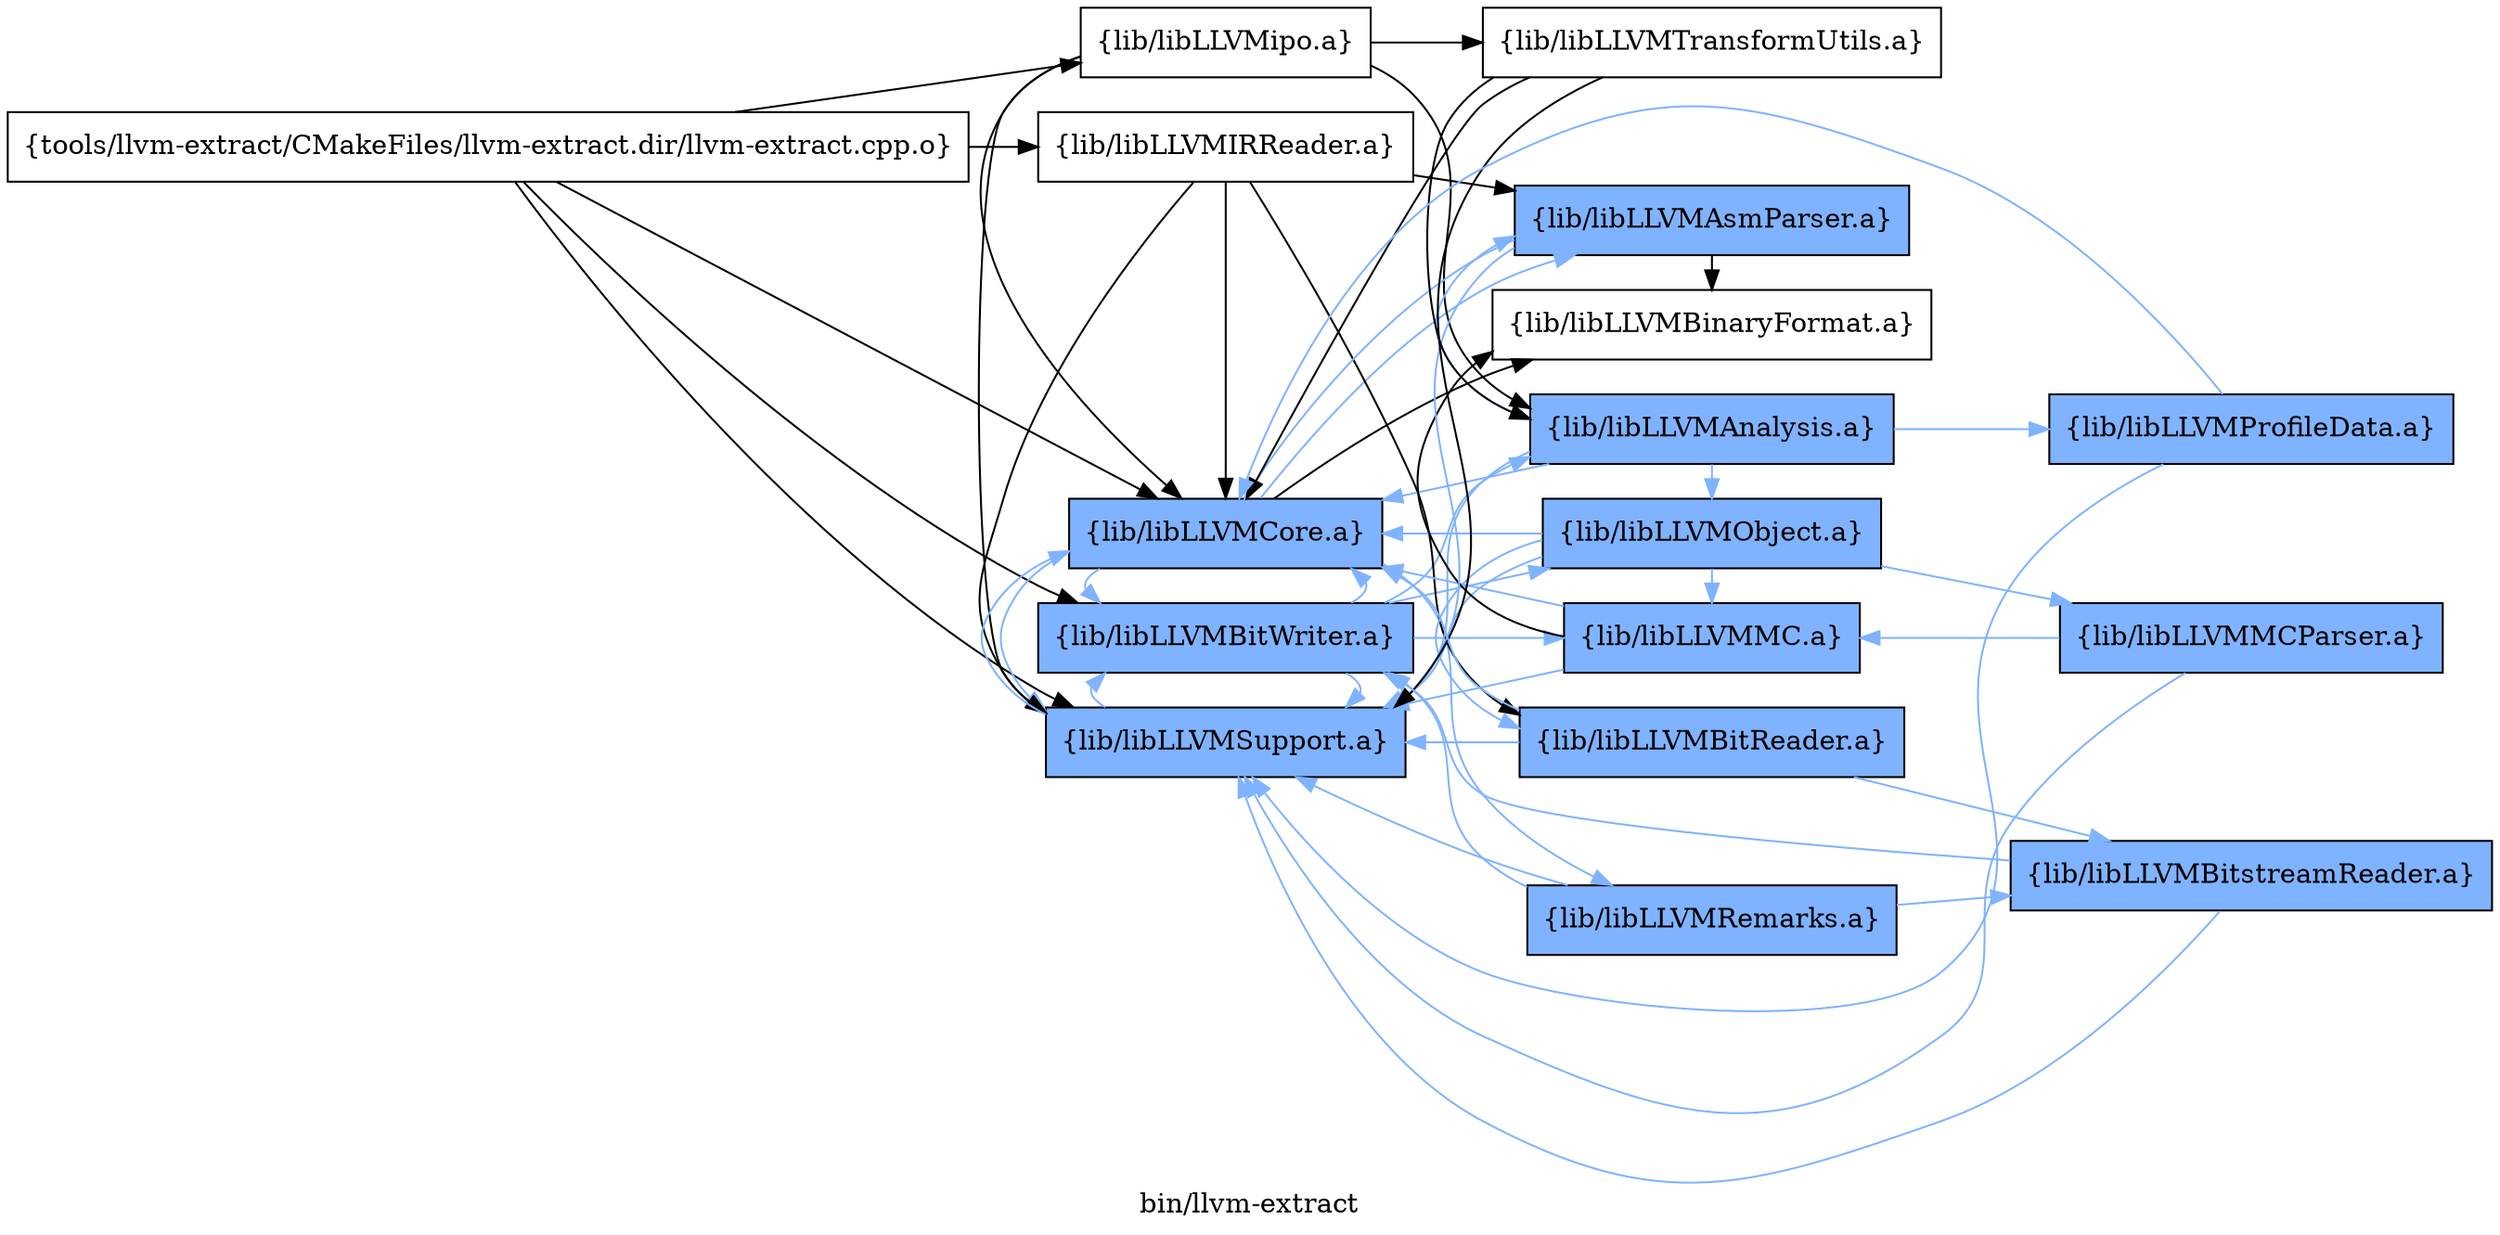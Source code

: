 digraph "bin/llvm-extract" {
	label="bin/llvm-extract";
	rankdir=LR;
	{ rank=same; Node0x558c159e40e8;  }
	{ rank=same; Node0x558c159e1d98; Node0x558c159e4188; Node0x558c159e3b98; Node0x558c159e36e8; Node0x558c159e3198;  }
	{ rank=same; Node0x558c159e7158; Node0x558c159e76a8; Node0x558c159e5858; Node0x558c159e53a8; Node0x558c159e4ea8; Node0x558c159e9d18; Node0x558c159e72e8; Node0x558c159e7b58;  }

	Node0x558c159e40e8 [shape=record,shape=box,group=0,label="{tools/llvm-extract/CMakeFiles/llvm-extract.dir/llvm-extract.cpp.o}"];
	Node0x558c159e40e8 -> Node0x558c159e1d98;
	Node0x558c159e40e8 -> Node0x558c159e4188;
	Node0x558c159e40e8 -> Node0x558c159e3b98;
	Node0x558c159e40e8 -> Node0x558c159e36e8;
	Node0x558c159e40e8 -> Node0x558c159e3198;
	Node0x558c159e1d98 [shape=record,shape=box,group=1,style=filled,fillcolor="0.600000 0.5 1",label="{lib/libLLVMBitWriter.a}"];
	Node0x558c159e1d98 -> Node0x558c159e4188[color="0.600000 0.5 1"];
	Node0x558c159e1d98 -> Node0x558c159e3198[color="0.600000 0.5 1"];
	Node0x558c159e1d98 -> Node0x558c159e7158[color="0.600000 0.5 1"];
	Node0x558c159e1d98 -> Node0x558c159e76a8[color="0.600000 0.5 1"];
	Node0x558c159e1d98 -> Node0x558c159e5858[color="0.600000 0.5 1"];
	Node0x558c159e4188 [shape=record,shape=box,group=1,style=filled,fillcolor="0.600000 0.5 1",label="{lib/libLLVMCore.a}"];
	Node0x558c159e4188 -> Node0x558c159e3198[color="0.600000 0.5 1"];
	Node0x558c159e4188 -> Node0x558c159e53a8;
	Node0x558c159e4188 -> Node0x558c159e1d98[color="0.600000 0.5 1"];
	Node0x558c159e4188 -> Node0x558c159e4ea8[color="0.600000 0.5 1"];
	Node0x558c159e4188 -> Node0x558c159e9d18[color="0.600000 0.5 1"];
	Node0x558c159e3b98 [shape=record,shape=box,group=0,label="{lib/libLLVMipo.a}"];
	Node0x558c159e3b98 -> Node0x558c159e4188;
	Node0x558c159e3b98 -> Node0x558c159e3198;
	Node0x558c159e3b98 -> Node0x558c159e72e8;
	Node0x558c159e3b98 -> Node0x558c159e7158;
	Node0x558c159e36e8 [shape=record,shape=box,group=0,label="{lib/libLLVMIRReader.a}"];
	Node0x558c159e36e8 -> Node0x558c159e4188;
	Node0x558c159e36e8 -> Node0x558c159e3198;
	Node0x558c159e36e8 -> Node0x558c159e9d18;
	Node0x558c159e36e8 -> Node0x558c159e7b58;
	Node0x558c159e3198 [shape=record,shape=box,group=1,style=filled,fillcolor="0.600000 0.5 1",label="{lib/libLLVMSupport.a}"];
	Node0x558c159e3198 -> Node0x558c159e4188[color="0.600000 0.5 1"];
	Node0x558c159e3198 -> Node0x558c159e1d98[color="0.600000 0.5 1"];
	Node0x558c159e7158 [shape=record,shape=box,group=1,style=filled,fillcolor="0.600000 0.5 1",label="{lib/libLLVMAnalysis.a}"];
	Node0x558c159e7158 -> Node0x558c159e4188[color="0.600000 0.5 1"];
	Node0x558c159e7158 -> Node0x558c159e3198[color="0.600000 0.5 1"];
	Node0x558c159e7158 -> Node0x558c159e9d18[color="0.600000 0.5 1"];
	Node0x558c159e7158 -> Node0x558c159e76a8[color="0.600000 0.5 1"];
	Node0x558c159e7158 -> Node0x558c159e4a48[color="0.600000 0.5 1"];
	Node0x558c159e76a8 [shape=record,shape=box,group=1,style=filled,fillcolor="0.600000 0.5 1",label="{lib/libLLVMObject.a}"];
	Node0x558c159e76a8 -> Node0x558c159e4188[color="0.600000 0.5 1"];
	Node0x558c159e76a8 -> Node0x558c159e3198[color="0.600000 0.5 1"];
	Node0x558c159e76a8 -> Node0x558c159e7b58[color="0.600000 0.5 1"];
	Node0x558c159e76a8 -> Node0x558c159e5858[color="0.600000 0.5 1"];
	Node0x558c159e76a8 -> Node0x558c159e5df8[color="0.600000 0.5 1"];
	Node0x558c159e5858 [shape=record,shape=box,group=1,style=filled,fillcolor="0.600000 0.5 1",label="{lib/libLLVMMC.a}"];
	Node0x558c159e5858 -> Node0x558c159e3198[color="0.600000 0.5 1"];
	Node0x558c159e5858 -> Node0x558c159e53a8;
	Node0x558c159e5858 -> Node0x558c159e4188[color="0.600000 0.5 1"];
	Node0x558c159e53a8 [shape=record,shape=box,group=0,label="{lib/libLLVMBinaryFormat.a}"];
	Node0x558c159e4ea8 [shape=record,shape=box,group=1,style=filled,fillcolor="0.600000 0.5 1",label="{lib/libLLVMRemarks.a}"];
	Node0x558c159e4ea8 -> Node0x558c159e3198[color="0.600000 0.5 1"];
	Node0x558c159e4ea8 -> Node0x558c159e1d98[color="0.600000 0.5 1"];
	Node0x558c159e4ea8 -> Node0x558c159e3968[color="0.600000 0.5 1"];
	Node0x558c159e72e8 [shape=record,shape=box,group=0,label="{lib/libLLVMTransformUtils.a}"];
	Node0x558c159e72e8 -> Node0x558c159e4188;
	Node0x558c159e72e8 -> Node0x558c159e3198;
	Node0x558c159e72e8 -> Node0x558c159e7158;
	Node0x558c159e9d18 [shape=record,shape=box,group=1,style=filled,fillcolor="0.600000 0.5 1",label="{lib/libLLVMAsmParser.a}"];
	Node0x558c159e9d18 -> Node0x558c159e4188[color="0.600000 0.5 1"];
	Node0x558c159e9d18 -> Node0x558c159e3198[color="0.600000 0.5 1"];
	Node0x558c159e9d18 -> Node0x558c159e53a8;
	Node0x558c159e7b58 [shape=record,shape=box,group=1,style=filled,fillcolor="0.600000 0.5 1",label="{lib/libLLVMBitReader.a}"];
	Node0x558c159e7b58 -> Node0x558c159e4188[color="0.600000 0.5 1"];
	Node0x558c159e7b58 -> Node0x558c159e3198[color="0.600000 0.5 1"];
	Node0x558c159e7b58 -> Node0x558c159e3968[color="0.600000 0.5 1"];
	Node0x558c159e4a48 [shape=record,shape=box,group=1,style=filled,fillcolor="0.600000 0.5 1",label="{lib/libLLVMProfileData.a}"];
	Node0x558c159e4a48 -> Node0x558c159e4188[color="0.600000 0.5 1"];
	Node0x558c159e4a48 -> Node0x558c159e3198[color="0.600000 0.5 1"];
	Node0x558c159e5df8 [shape=record,shape=box,group=1,style=filled,fillcolor="0.600000 0.5 1",label="{lib/libLLVMMCParser.a}"];
	Node0x558c159e5df8 -> Node0x558c159e3198[color="0.600000 0.5 1"];
	Node0x558c159e5df8 -> Node0x558c159e5858[color="0.600000 0.5 1"];
	Node0x558c159e3968 [shape=record,shape=box,group=1,style=filled,fillcolor="0.600000 0.5 1",label="{lib/libLLVMBitstreamReader.a}"];
	Node0x558c159e3968 -> Node0x558c159e1d98[color="0.600000 0.5 1"];
	Node0x558c159e3968 -> Node0x558c159e3198[color="0.600000 0.5 1"];
}
